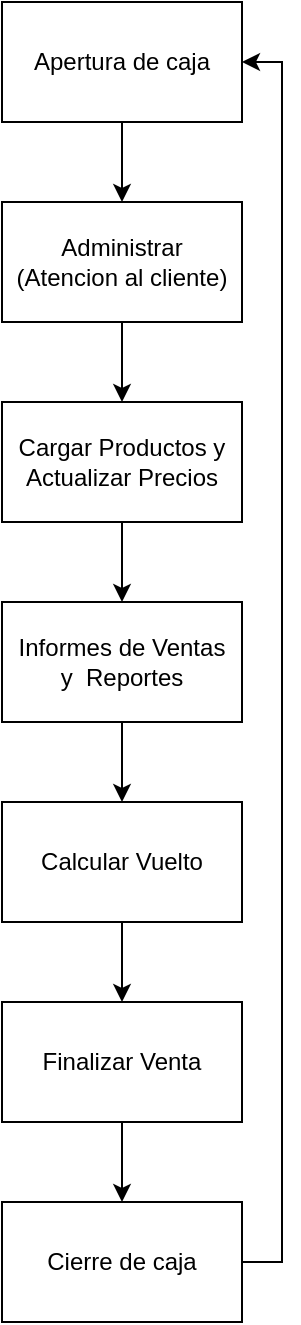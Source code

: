 <mxfile version="21.4.0" type="device">
  <diagram name="Página-1" id="mzs34ODU937LDpStTEaG">
    <mxGraphModel dx="1393" dy="804" grid="1" gridSize="10" guides="1" tooltips="1" connect="1" arrows="1" fold="1" page="1" pageScale="1" pageWidth="827" pageHeight="1169" math="0" shadow="0">
      <root>
        <mxCell id="0" />
        <mxCell id="1" parent="0" />
        <mxCell id="h1qh2D3Ii2CVykJXgIUP-5" value="Apertura de caja" style="rounded=0;whiteSpace=wrap;html=1;" vertex="1" parent="1">
          <mxGeometry x="360" y="120" width="120" height="60" as="geometry" />
        </mxCell>
        <mxCell id="h1qh2D3Ii2CVykJXgIUP-6" value="Administrar&lt;br&gt;(Atencion al cliente)" style="rounded=0;whiteSpace=wrap;html=1;" vertex="1" parent="1">
          <mxGeometry x="360" y="220" width="120" height="60" as="geometry" />
        </mxCell>
        <mxCell id="h1qh2D3Ii2CVykJXgIUP-7" value="Cargar Productos y&lt;br&gt;Actualizar Precios" style="rounded=0;whiteSpace=wrap;html=1;" vertex="1" parent="1">
          <mxGeometry x="360" y="320" width="120" height="60" as="geometry" />
        </mxCell>
        <mxCell id="h1qh2D3Ii2CVykJXgIUP-8" value="Informes de Ventas&lt;br&gt;y&amp;nbsp; Reportes" style="rounded=0;whiteSpace=wrap;html=1;" vertex="1" parent="1">
          <mxGeometry x="360" y="420" width="120" height="60" as="geometry" />
        </mxCell>
        <mxCell id="h1qh2D3Ii2CVykJXgIUP-10" value="Calcular Vuelto" style="rounded=0;whiteSpace=wrap;html=1;" vertex="1" parent="1">
          <mxGeometry x="360" y="520" width="120" height="60" as="geometry" />
        </mxCell>
        <mxCell id="h1qh2D3Ii2CVykJXgIUP-11" value="Finalizar Venta" style="rounded=0;whiteSpace=wrap;html=1;" vertex="1" parent="1">
          <mxGeometry x="360" y="620" width="120" height="60" as="geometry" />
        </mxCell>
        <mxCell id="h1qh2D3Ii2CVykJXgIUP-24" style="edgeStyle=orthogonalEdgeStyle;rounded=0;orthogonalLoop=1;jettySize=auto;html=1;entryX=1;entryY=0.5;entryDx=0;entryDy=0;" edge="1" parent="1" source="h1qh2D3Ii2CVykJXgIUP-12" target="h1qh2D3Ii2CVykJXgIUP-5">
          <mxGeometry relative="1" as="geometry">
            <Array as="points">
              <mxPoint x="500" y="750" />
              <mxPoint x="500" y="150" />
            </Array>
          </mxGeometry>
        </mxCell>
        <mxCell id="h1qh2D3Ii2CVykJXgIUP-12" value="Cierre de caja" style="rounded=0;whiteSpace=wrap;html=1;" vertex="1" parent="1">
          <mxGeometry x="360" y="720" width="120" height="60" as="geometry" />
        </mxCell>
        <mxCell id="h1qh2D3Ii2CVykJXgIUP-16" value="" style="endArrow=classic;html=1;rounded=0;" edge="1" parent="1" source="h1qh2D3Ii2CVykJXgIUP-5">
          <mxGeometry width="50" height="50" relative="1" as="geometry">
            <mxPoint x="420" y="230" as="sourcePoint" />
            <mxPoint x="420" y="220" as="targetPoint" />
          </mxGeometry>
        </mxCell>
        <mxCell id="h1qh2D3Ii2CVykJXgIUP-17" value="" style="endArrow=classic;html=1;rounded=0;exitX=0.5;exitY=1;exitDx=0;exitDy=0;entryX=0.5;entryY=0;entryDx=0;entryDy=0;" edge="1" parent="1" source="h1qh2D3Ii2CVykJXgIUP-6" target="h1qh2D3Ii2CVykJXgIUP-7">
          <mxGeometry width="50" height="50" relative="1" as="geometry">
            <mxPoint x="410" y="330" as="sourcePoint" />
            <mxPoint x="460" y="280" as="targetPoint" />
          </mxGeometry>
        </mxCell>
        <mxCell id="h1qh2D3Ii2CVykJXgIUP-18" value="" style="endArrow=classic;html=1;rounded=0;" edge="1" parent="1" source="h1qh2D3Ii2CVykJXgIUP-7">
          <mxGeometry width="50" height="50" relative="1" as="geometry">
            <mxPoint x="420" y="430" as="sourcePoint" />
            <mxPoint x="420" y="420" as="targetPoint" />
          </mxGeometry>
        </mxCell>
        <mxCell id="h1qh2D3Ii2CVykJXgIUP-19" value="" style="endArrow=classic;html=1;rounded=0;exitX=0.5;exitY=1;exitDx=0;exitDy=0;entryX=0.5;entryY=0;entryDx=0;entryDy=0;" edge="1" parent="1" source="h1qh2D3Ii2CVykJXgIUP-8" target="h1qh2D3Ii2CVykJXgIUP-10">
          <mxGeometry width="50" height="50" relative="1" as="geometry">
            <mxPoint x="410" y="520" as="sourcePoint" />
            <mxPoint x="460" y="470" as="targetPoint" />
          </mxGeometry>
        </mxCell>
        <mxCell id="h1qh2D3Ii2CVykJXgIUP-20" value="" style="endArrow=classic;html=1;rounded=0;entryX=0.5;entryY=0;entryDx=0;entryDy=0;" edge="1" parent="1" source="h1qh2D3Ii2CVykJXgIUP-10" target="h1qh2D3Ii2CVykJXgIUP-11">
          <mxGeometry width="50" height="50" relative="1" as="geometry">
            <mxPoint x="430" y="630" as="sourcePoint" />
            <mxPoint x="480" y="580" as="targetPoint" />
            <Array as="points">
              <mxPoint x="420" y="620" />
            </Array>
          </mxGeometry>
        </mxCell>
        <mxCell id="h1qh2D3Ii2CVykJXgIUP-21" value="" style="endArrow=classic;html=1;rounded=0;" edge="1" parent="1" source="h1qh2D3Ii2CVykJXgIUP-11">
          <mxGeometry width="50" height="50" relative="1" as="geometry">
            <mxPoint x="420" y="730" as="sourcePoint" />
            <mxPoint x="420" y="720" as="targetPoint" />
          </mxGeometry>
        </mxCell>
      </root>
    </mxGraphModel>
  </diagram>
</mxfile>
